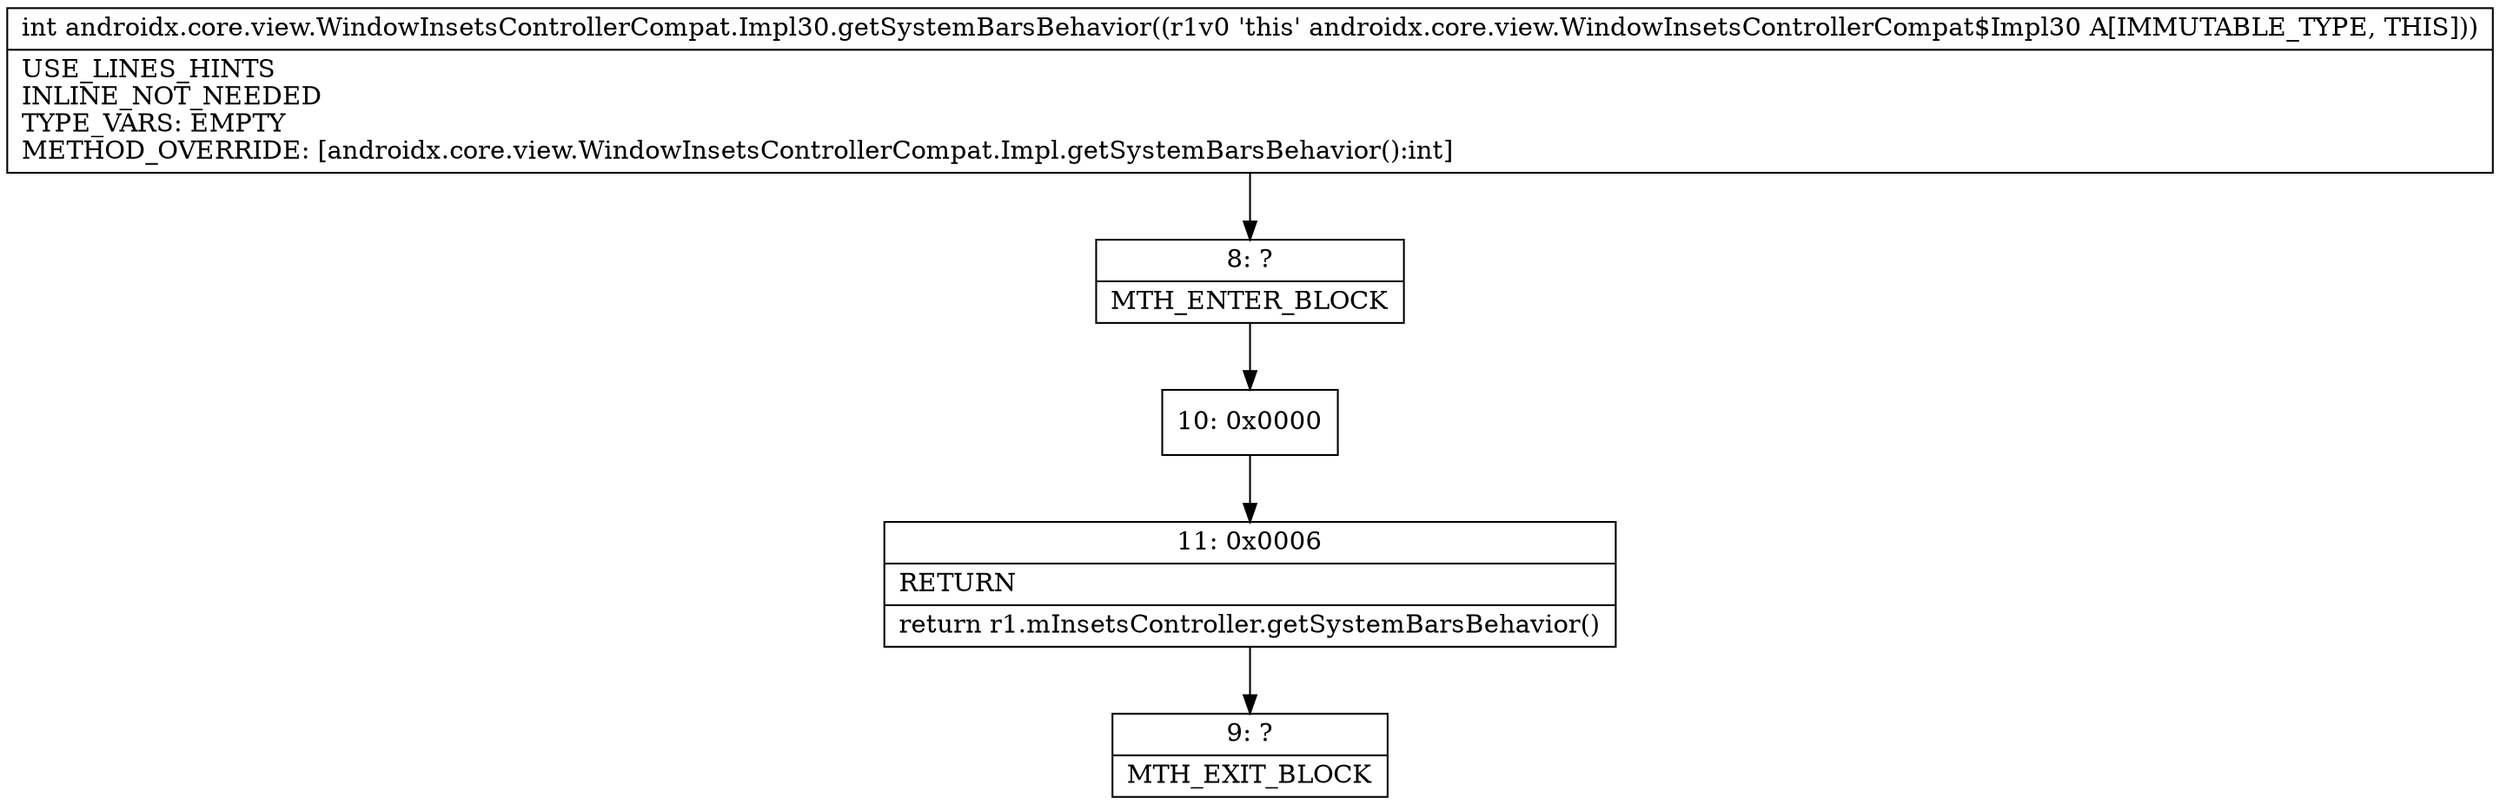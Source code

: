 digraph "CFG forandroidx.core.view.WindowInsetsControllerCompat.Impl30.getSystemBarsBehavior()I" {
Node_8 [shape=record,label="{8\:\ ?|MTH_ENTER_BLOCK\l}"];
Node_10 [shape=record,label="{10\:\ 0x0000}"];
Node_11 [shape=record,label="{11\:\ 0x0006|RETURN\l|return r1.mInsetsController.getSystemBarsBehavior()\l}"];
Node_9 [shape=record,label="{9\:\ ?|MTH_EXIT_BLOCK\l}"];
MethodNode[shape=record,label="{int androidx.core.view.WindowInsetsControllerCompat.Impl30.getSystemBarsBehavior((r1v0 'this' androidx.core.view.WindowInsetsControllerCompat$Impl30 A[IMMUTABLE_TYPE, THIS]))  | USE_LINES_HINTS\lINLINE_NOT_NEEDED\lTYPE_VARS: EMPTY\lMETHOD_OVERRIDE: [androidx.core.view.WindowInsetsControllerCompat.Impl.getSystemBarsBehavior():int]\l}"];
MethodNode -> Node_8;Node_8 -> Node_10;
Node_10 -> Node_11;
Node_11 -> Node_9;
}

